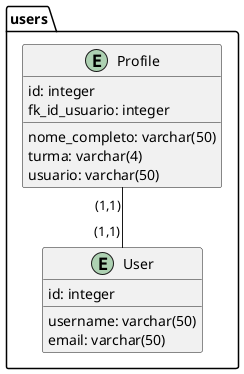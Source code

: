 @startuml PROGRESSUS
package users{
    entity User{
        id: integer
        username: varchar(50)
        email: varchar(50)
    }
    entity Profile{
        id: integer
        nome_completo: varchar(50)
        turma: varchar(4)
        usuario: varchar(50)
        fk_id_usuario: integer
    }
    Profile "(1,1)" -- "(1,1)" User
}
@enduml